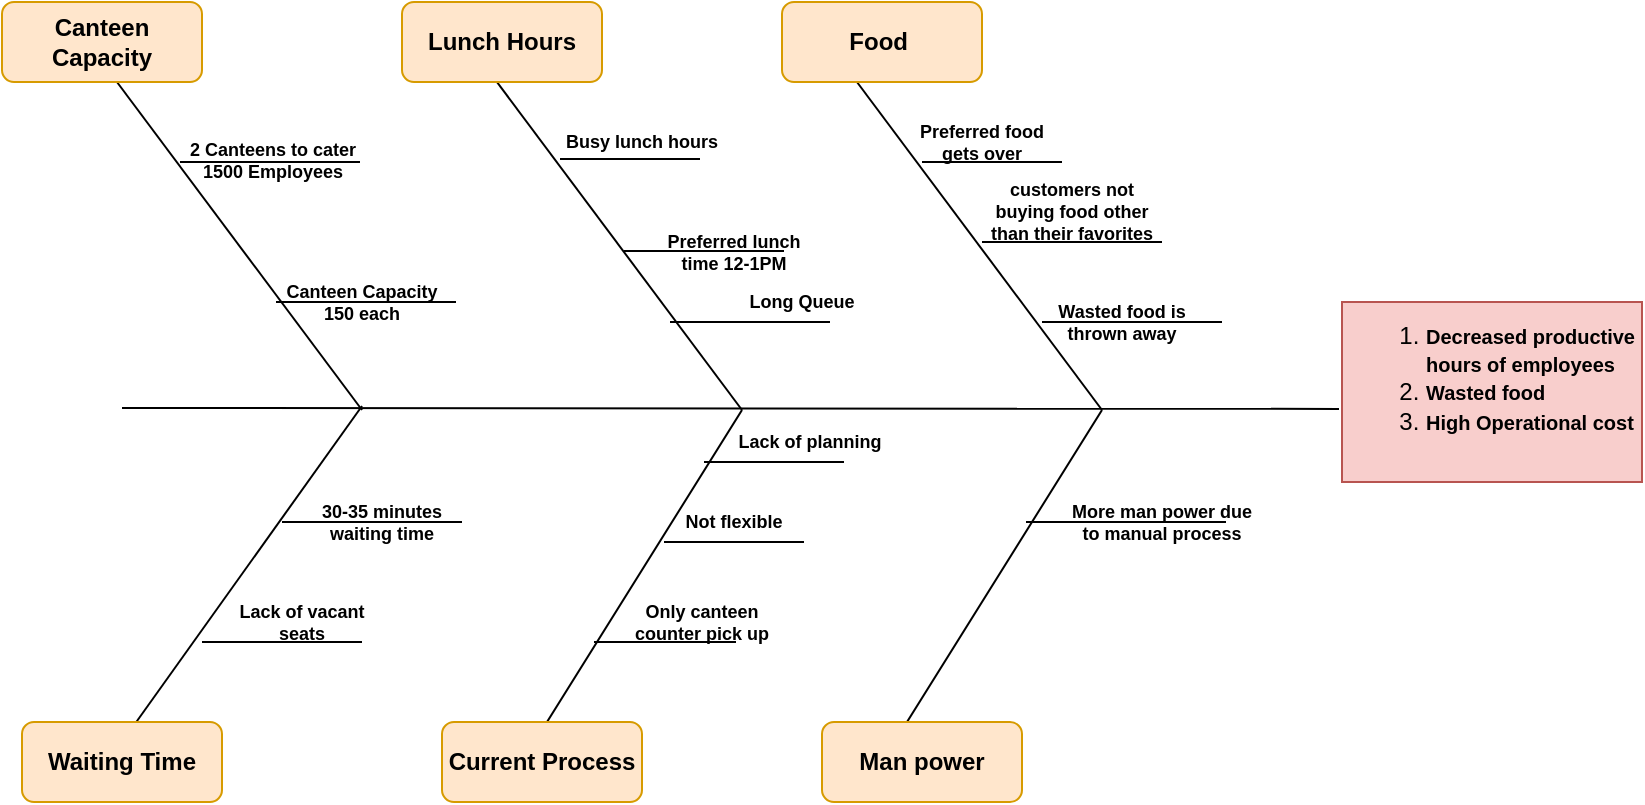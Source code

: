 <mxfile version="14.9.6" type="github">
  <diagram id="NAfgXk38Hek7k6onPhfH" name="Page-1">
    <mxGraphModel dx="898" dy="429" grid="1" gridSize="10" guides="1" tooltips="1" connect="1" arrows="1" fold="1" page="1" pageScale="1" pageWidth="1100" pageHeight="850" math="0" shadow="0">
      <root>
        <mxCell id="0" />
        <mxCell id="1" parent="0" />
        <mxCell id="WNs-oKds6ClmPixEDibU-4" value="&lt;ol&gt;&lt;li&gt;&lt;font style=&quot;font-size: 10px&quot;&gt;&lt;b&gt;Decreased productive hours of employees&lt;/b&gt;&lt;/font&gt;&lt;/li&gt;&lt;li&gt;&lt;font style=&quot;font-size: 10px&quot;&gt;&lt;b&gt;Wasted food&lt;/b&gt;&lt;/font&gt;&lt;/li&gt;&lt;li&gt;&lt;font style=&quot;font-size: 10px&quot;&gt;&lt;b&gt;High Operational cost&lt;/b&gt;&lt;/font&gt;&lt;/li&gt;&lt;/ol&gt;&lt;font style=&quot;font-size: 10px&quot;&gt;&lt;br&gt;&lt;/font&gt;" style="rounded=0;whiteSpace=wrap;html=1;align=left;fillColor=#f8cecc;strokeColor=#b85450;" vertex="1" parent="1">
          <mxGeometry x="760" y="550" width="150" height="90" as="geometry" />
        </mxCell>
        <mxCell id="WNs-oKds6ClmPixEDibU-5" value="" style="endArrow=none;html=1;entryX=-0.01;entryY=0.594;entryDx=0;entryDy=0;entryPerimeter=0;" edge="1" parent="1" target="WNs-oKds6ClmPixEDibU-4">
          <mxGeometry width="50" height="50" relative="1" as="geometry">
            <mxPoint x="150" y="603" as="sourcePoint" />
            <mxPoint x="480" y="600" as="targetPoint" />
          </mxGeometry>
        </mxCell>
        <mxCell id="WNs-oKds6ClmPixEDibU-6" value="" style="endArrow=none;html=1;" edge="1" parent="1">
          <mxGeometry width="50" height="50" relative="1" as="geometry">
            <mxPoint x="530" y="780" as="sourcePoint" />
            <mxPoint x="640" y="604" as="targetPoint" />
          </mxGeometry>
        </mxCell>
        <mxCell id="WNs-oKds6ClmPixEDibU-7" value="" style="endArrow=none;html=1;" edge="1" parent="1">
          <mxGeometry width="50" height="50" relative="1" as="geometry">
            <mxPoint x="350" y="780" as="sourcePoint" />
            <mxPoint x="460" y="604" as="targetPoint" />
          </mxGeometry>
        </mxCell>
        <mxCell id="WNs-oKds6ClmPixEDibU-8" value="" style="endArrow=none;html=1;" edge="1" parent="1">
          <mxGeometry width="50" height="50" relative="1" as="geometry">
            <mxPoint x="150" y="770" as="sourcePoint" />
            <mxPoint x="270" y="602" as="targetPoint" />
          </mxGeometry>
        </mxCell>
        <mxCell id="WNs-oKds6ClmPixEDibU-9" value="" style="endArrow=none;html=1;" edge="1" parent="1">
          <mxGeometry width="50" height="50" relative="1" as="geometry">
            <mxPoint x="510" y="430" as="sourcePoint" />
            <mxPoint x="640" y="604" as="targetPoint" />
          </mxGeometry>
        </mxCell>
        <mxCell id="WNs-oKds6ClmPixEDibU-10" value="" style="endArrow=none;html=1;" edge="1" parent="1">
          <mxGeometry width="50" height="50" relative="1" as="geometry">
            <mxPoint x="330" y="430" as="sourcePoint" />
            <mxPoint x="460" y="604" as="targetPoint" />
          </mxGeometry>
        </mxCell>
        <mxCell id="WNs-oKds6ClmPixEDibU-11" value="" style="endArrow=none;html=1;" edge="1" parent="1">
          <mxGeometry width="50" height="50" relative="1" as="geometry">
            <mxPoint x="140" y="430" as="sourcePoint" />
            <mxPoint x="270" y="604" as="targetPoint" />
          </mxGeometry>
        </mxCell>
        <mxCell id="WNs-oKds6ClmPixEDibU-12" value="Lunch Hours" style="rounded=1;whiteSpace=wrap;html=1;fillColor=#ffe6cc;strokeColor=#d79b00;fontStyle=1" vertex="1" parent="1">
          <mxGeometry x="290" y="400" width="100" height="40" as="geometry" />
        </mxCell>
        <mxCell id="WNs-oKds6ClmPixEDibU-13" value="Canteen Capacity" style="rounded=1;whiteSpace=wrap;html=1;fillColor=#ffe6cc;strokeColor=#d79b00;fontStyle=1" vertex="1" parent="1">
          <mxGeometry x="90" y="400" width="100" height="40" as="geometry" />
        </mxCell>
        <mxCell id="WNs-oKds6ClmPixEDibU-14" value="Food&amp;nbsp;" style="rounded=1;whiteSpace=wrap;html=1;fillColor=#ffe6cc;strokeColor=#d79b00;fontStyle=1" vertex="1" parent="1">
          <mxGeometry x="480" y="400" width="100" height="40" as="geometry" />
        </mxCell>
        <mxCell id="WNs-oKds6ClmPixEDibU-15" value="Waiting Time" style="rounded=1;whiteSpace=wrap;html=1;fillColor=#ffe6cc;strokeColor=#d79b00;fontStyle=1" vertex="1" parent="1">
          <mxGeometry x="100" y="760" width="100" height="40" as="geometry" />
        </mxCell>
        <mxCell id="WNs-oKds6ClmPixEDibU-16" value="Current Process" style="rounded=1;whiteSpace=wrap;html=1;fillColor=#ffe6cc;strokeColor=#d79b00;fontStyle=1" vertex="1" parent="1">
          <mxGeometry x="310" y="760" width="100" height="40" as="geometry" />
        </mxCell>
        <mxCell id="WNs-oKds6ClmPixEDibU-17" value="Man power" style="rounded=1;whiteSpace=wrap;html=1;fillColor=#ffe6cc;strokeColor=#d79b00;fontStyle=1" vertex="1" parent="1">
          <mxGeometry x="500" y="760" width="100" height="40" as="geometry" />
        </mxCell>
        <mxCell id="WNs-oKds6ClmPixEDibU-18" value="" style="endArrow=none;html=1;" edge="1" parent="1">
          <mxGeometry width="50" height="50" relative="1" as="geometry">
            <mxPoint x="179" y="480" as="sourcePoint" />
            <mxPoint x="269" y="480" as="targetPoint" />
          </mxGeometry>
        </mxCell>
        <mxCell id="WNs-oKds6ClmPixEDibU-20" value="Canteen Capacity 150 each" style="text;html=1;strokeColor=none;fillColor=none;align=center;verticalAlign=middle;whiteSpace=wrap;rounded=0;fontSize=9;fontStyle=1" vertex="1" parent="1">
          <mxGeometry x="230" y="540" width="80" height="20" as="geometry" />
        </mxCell>
        <mxCell id="WNs-oKds6ClmPixEDibU-21" value="" style="endArrow=none;html=1;" edge="1" parent="1">
          <mxGeometry width="50" height="50" relative="1" as="geometry">
            <mxPoint x="227" y="550" as="sourcePoint" />
            <mxPoint x="317" y="550" as="targetPoint" />
          </mxGeometry>
        </mxCell>
        <mxCell id="WNs-oKds6ClmPixEDibU-23" value="2 Canteens to cater 1500 Employees" style="text;html=1;strokeColor=none;fillColor=none;align=center;verticalAlign=middle;whiteSpace=wrap;rounded=0;fontSize=9;fontStyle=1" vertex="1" parent="1">
          <mxGeometry x="181" y="469" width="89" height="20" as="geometry" />
        </mxCell>
        <mxCell id="WNs-oKds6ClmPixEDibU-24" value="" style="endArrow=none;html=1;" edge="1" parent="1">
          <mxGeometry width="50" height="50" relative="1" as="geometry">
            <mxPoint x="369" y="479" as="sourcePoint" />
            <mxPoint x="369" y="479" as="targetPoint" />
          </mxGeometry>
        </mxCell>
        <mxCell id="WNs-oKds6ClmPixEDibU-25" value="Preferred food gets over" style="text;html=1;strokeColor=none;fillColor=none;align=center;verticalAlign=middle;whiteSpace=wrap;rounded=0;fontSize=9;fontStyle=1" vertex="1" parent="1">
          <mxGeometry x="540" y="460" width="80" height="20" as="geometry" />
        </mxCell>
        <mxCell id="WNs-oKds6ClmPixEDibU-26" value="" style="endArrow=none;html=1;fontSize=8;" edge="1" parent="1">
          <mxGeometry width="50" height="50" relative="1" as="geometry">
            <mxPoint x="369" y="478.5" as="sourcePoint" />
            <mxPoint x="439" y="478.5" as="targetPoint" />
          </mxGeometry>
        </mxCell>
        <mxCell id="WNs-oKds6ClmPixEDibU-27" value="" style="endArrow=none;html=1;fontSize=8;" edge="1" parent="1">
          <mxGeometry width="50" height="50" relative="1" as="geometry">
            <mxPoint x="424" y="560" as="sourcePoint" />
            <mxPoint x="504" y="560" as="targetPoint" />
          </mxGeometry>
        </mxCell>
        <mxCell id="WNs-oKds6ClmPixEDibU-28" value="Preferred lunch time 12-1PM" style="text;html=1;strokeColor=none;fillColor=none;align=center;verticalAlign=middle;whiteSpace=wrap;rounded=0;fontSize=9;fontStyle=1" vertex="1" parent="1">
          <mxGeometry x="416" y="515" width="80" height="20" as="geometry" />
        </mxCell>
        <mxCell id="WNs-oKds6ClmPixEDibU-29" value="" style="endArrow=none;html=1;" edge="1" parent="1">
          <mxGeometry width="50" height="50" relative="1" as="geometry">
            <mxPoint x="230" y="660" as="sourcePoint" />
            <mxPoint x="320" y="660" as="targetPoint" />
          </mxGeometry>
        </mxCell>
        <mxCell id="WNs-oKds6ClmPixEDibU-30" value="30-35 minutes waiting time" style="text;html=1;strokeColor=none;fillColor=none;align=center;verticalAlign=middle;whiteSpace=wrap;rounded=0;fontSize=9;fontStyle=1" vertex="1" parent="1">
          <mxGeometry x="240" y="650" width="80" height="20" as="geometry" />
        </mxCell>
        <mxCell id="WNs-oKds6ClmPixEDibU-31" value="Lack of vacant seats" style="text;html=1;strokeColor=none;fillColor=none;align=center;verticalAlign=middle;whiteSpace=wrap;rounded=0;fontSize=9;fontStyle=1" vertex="1" parent="1">
          <mxGeometry x="200" y="700" width="80" height="20" as="geometry" />
        </mxCell>
        <mxCell id="WNs-oKds6ClmPixEDibU-32" value="" style="endArrow=none;html=1;fontSize=8;" edge="1" parent="1">
          <mxGeometry width="50" height="50" relative="1" as="geometry">
            <mxPoint x="190" y="720" as="sourcePoint" />
            <mxPoint x="270" y="720" as="targetPoint" />
          </mxGeometry>
        </mxCell>
        <mxCell id="WNs-oKds6ClmPixEDibU-33" value="" style="endArrow=none;html=1;fontSize=8;" edge="1" parent="1">
          <mxGeometry width="50" height="50" relative="1" as="geometry">
            <mxPoint x="441" y="630" as="sourcePoint" />
            <mxPoint x="511" y="630" as="targetPoint" />
          </mxGeometry>
        </mxCell>
        <mxCell id="WNs-oKds6ClmPixEDibU-34" value="Not flexible" style="text;html=1;strokeColor=none;fillColor=none;align=center;verticalAlign=middle;whiteSpace=wrap;rounded=0;fontSize=9;fontStyle=1" vertex="1" parent="1">
          <mxGeometry x="416" y="650" width="80" height="20" as="geometry" />
        </mxCell>
        <mxCell id="WNs-oKds6ClmPixEDibU-36" value="" style="endArrow=none;html=1;fontSize=8;" edge="1" parent="1">
          <mxGeometry width="50" height="50" relative="1" as="geometry">
            <mxPoint x="386" y="720" as="sourcePoint" />
            <mxPoint x="457" y="720" as="targetPoint" />
          </mxGeometry>
        </mxCell>
        <mxCell id="WNs-oKds6ClmPixEDibU-37" value="Only canteen counter pick up" style="text;html=1;strokeColor=none;fillColor=none;align=center;verticalAlign=middle;whiteSpace=wrap;rounded=0;fontSize=9;fontStyle=1" vertex="1" parent="1">
          <mxGeometry x="400" y="700" width="80" height="20" as="geometry" />
        </mxCell>
        <mxCell id="WNs-oKds6ClmPixEDibU-38" value="" style="endArrow=none;html=1;fontSize=8;" edge="1" parent="1">
          <mxGeometry width="50" height="50" relative="1" as="geometry">
            <mxPoint x="550" y="480" as="sourcePoint" />
            <mxPoint x="620" y="480" as="targetPoint" />
          </mxGeometry>
        </mxCell>
        <mxCell id="WNs-oKds6ClmPixEDibU-39" value="Busy lunch hours" style="text;html=1;strokeColor=none;fillColor=none;align=center;verticalAlign=middle;whiteSpace=wrap;rounded=0;fontSize=9;fontStyle=1" vertex="1" parent="1">
          <mxGeometry x="370" y="460" width="80" height="20" as="geometry" />
        </mxCell>
        <mxCell id="WNs-oKds6ClmPixEDibU-40" value="customers not buying food other than their favorites" style="text;html=1;strokeColor=none;fillColor=none;align=center;verticalAlign=middle;whiteSpace=wrap;rounded=0;fontSize=9;fontStyle=1" vertex="1" parent="1">
          <mxGeometry x="580" y="495" width="90" height="20" as="geometry" />
        </mxCell>
        <mxCell id="WNs-oKds6ClmPixEDibU-42" value="" style="endArrow=none;html=1;fontSize=8;" edge="1" parent="1">
          <mxGeometry width="50" height="50" relative="1" as="geometry">
            <mxPoint x="580" y="520" as="sourcePoint" />
            <mxPoint x="670" y="520" as="targetPoint" />
          </mxGeometry>
        </mxCell>
        <mxCell id="WNs-oKds6ClmPixEDibU-43" style="edgeStyle=orthogonalEdgeStyle;rounded=0;orthogonalLoop=1;jettySize=auto;html=1;exitX=0.5;exitY=1;exitDx=0;exitDy=0;fontSize=8;" edge="1" parent="1" source="WNs-oKds6ClmPixEDibU-40" target="WNs-oKds6ClmPixEDibU-40">
          <mxGeometry relative="1" as="geometry" />
        </mxCell>
        <mxCell id="WNs-oKds6ClmPixEDibU-44" value="" style="endArrow=none;html=1;fontSize=8;" edge="1" parent="1">
          <mxGeometry width="50" height="50" relative="1" as="geometry">
            <mxPoint x="610" y="560" as="sourcePoint" />
            <mxPoint x="700" y="560" as="targetPoint" />
          </mxGeometry>
        </mxCell>
        <mxCell id="WNs-oKds6ClmPixEDibU-45" value="Wasted food is thrown away" style="text;html=1;strokeColor=none;fillColor=none;align=center;verticalAlign=middle;whiteSpace=wrap;rounded=0;fontSize=9;fontStyle=1" vertex="1" parent="1">
          <mxGeometry x="610" y="550" width="80" height="20" as="geometry" />
        </mxCell>
        <mxCell id="WNs-oKds6ClmPixEDibU-46" value="" style="endArrow=none;html=1;fontSize=8;" edge="1" parent="1">
          <mxGeometry width="50" height="50" relative="1" as="geometry">
            <mxPoint x="602" y="660" as="sourcePoint" />
            <mxPoint x="702" y="660" as="targetPoint" />
          </mxGeometry>
        </mxCell>
        <mxCell id="WNs-oKds6ClmPixEDibU-47" value="More man power due to manual process" style="text;html=1;strokeColor=none;fillColor=none;align=center;verticalAlign=middle;whiteSpace=wrap;rounded=0;fontSize=9;fontStyle=1" vertex="1" parent="1">
          <mxGeometry x="620" y="650" width="100" height="20" as="geometry" />
        </mxCell>
        <mxCell id="WNs-oKds6ClmPixEDibU-49" value="" style="endArrow=none;html=1;fontSize=10;fontStyle=1" edge="1" parent="1">
          <mxGeometry width="50" height="50" relative="1" as="geometry">
            <mxPoint x="401" y="524.5" as="sourcePoint" />
            <mxPoint x="481" y="524.5" as="targetPoint" />
          </mxGeometry>
        </mxCell>
        <mxCell id="WNs-oKds6ClmPixEDibU-51" value="Long Queue" style="text;html=1;strokeColor=none;fillColor=none;align=center;verticalAlign=middle;whiteSpace=wrap;rounded=0;fontSize=9;fontStyle=1" vertex="1" parent="1">
          <mxGeometry x="450" y="540" width="80" height="20" as="geometry" />
        </mxCell>
        <mxCell id="WNs-oKds6ClmPixEDibU-52" value="" style="endArrow=none;html=1;fontSize=8;" edge="1" parent="1">
          <mxGeometry width="50" height="50" relative="1" as="geometry">
            <mxPoint x="421" y="670" as="sourcePoint" />
            <mxPoint x="491" y="670" as="targetPoint" />
          </mxGeometry>
        </mxCell>
        <mxCell id="WNs-oKds6ClmPixEDibU-53" value="Lack of planning" style="text;html=1;strokeColor=none;fillColor=none;align=center;verticalAlign=middle;whiteSpace=wrap;rounded=0;fontSize=9;fontStyle=1" vertex="1" parent="1">
          <mxGeometry x="454" y="610" width="80" height="20" as="geometry" />
        </mxCell>
      </root>
    </mxGraphModel>
  </diagram>
</mxfile>
